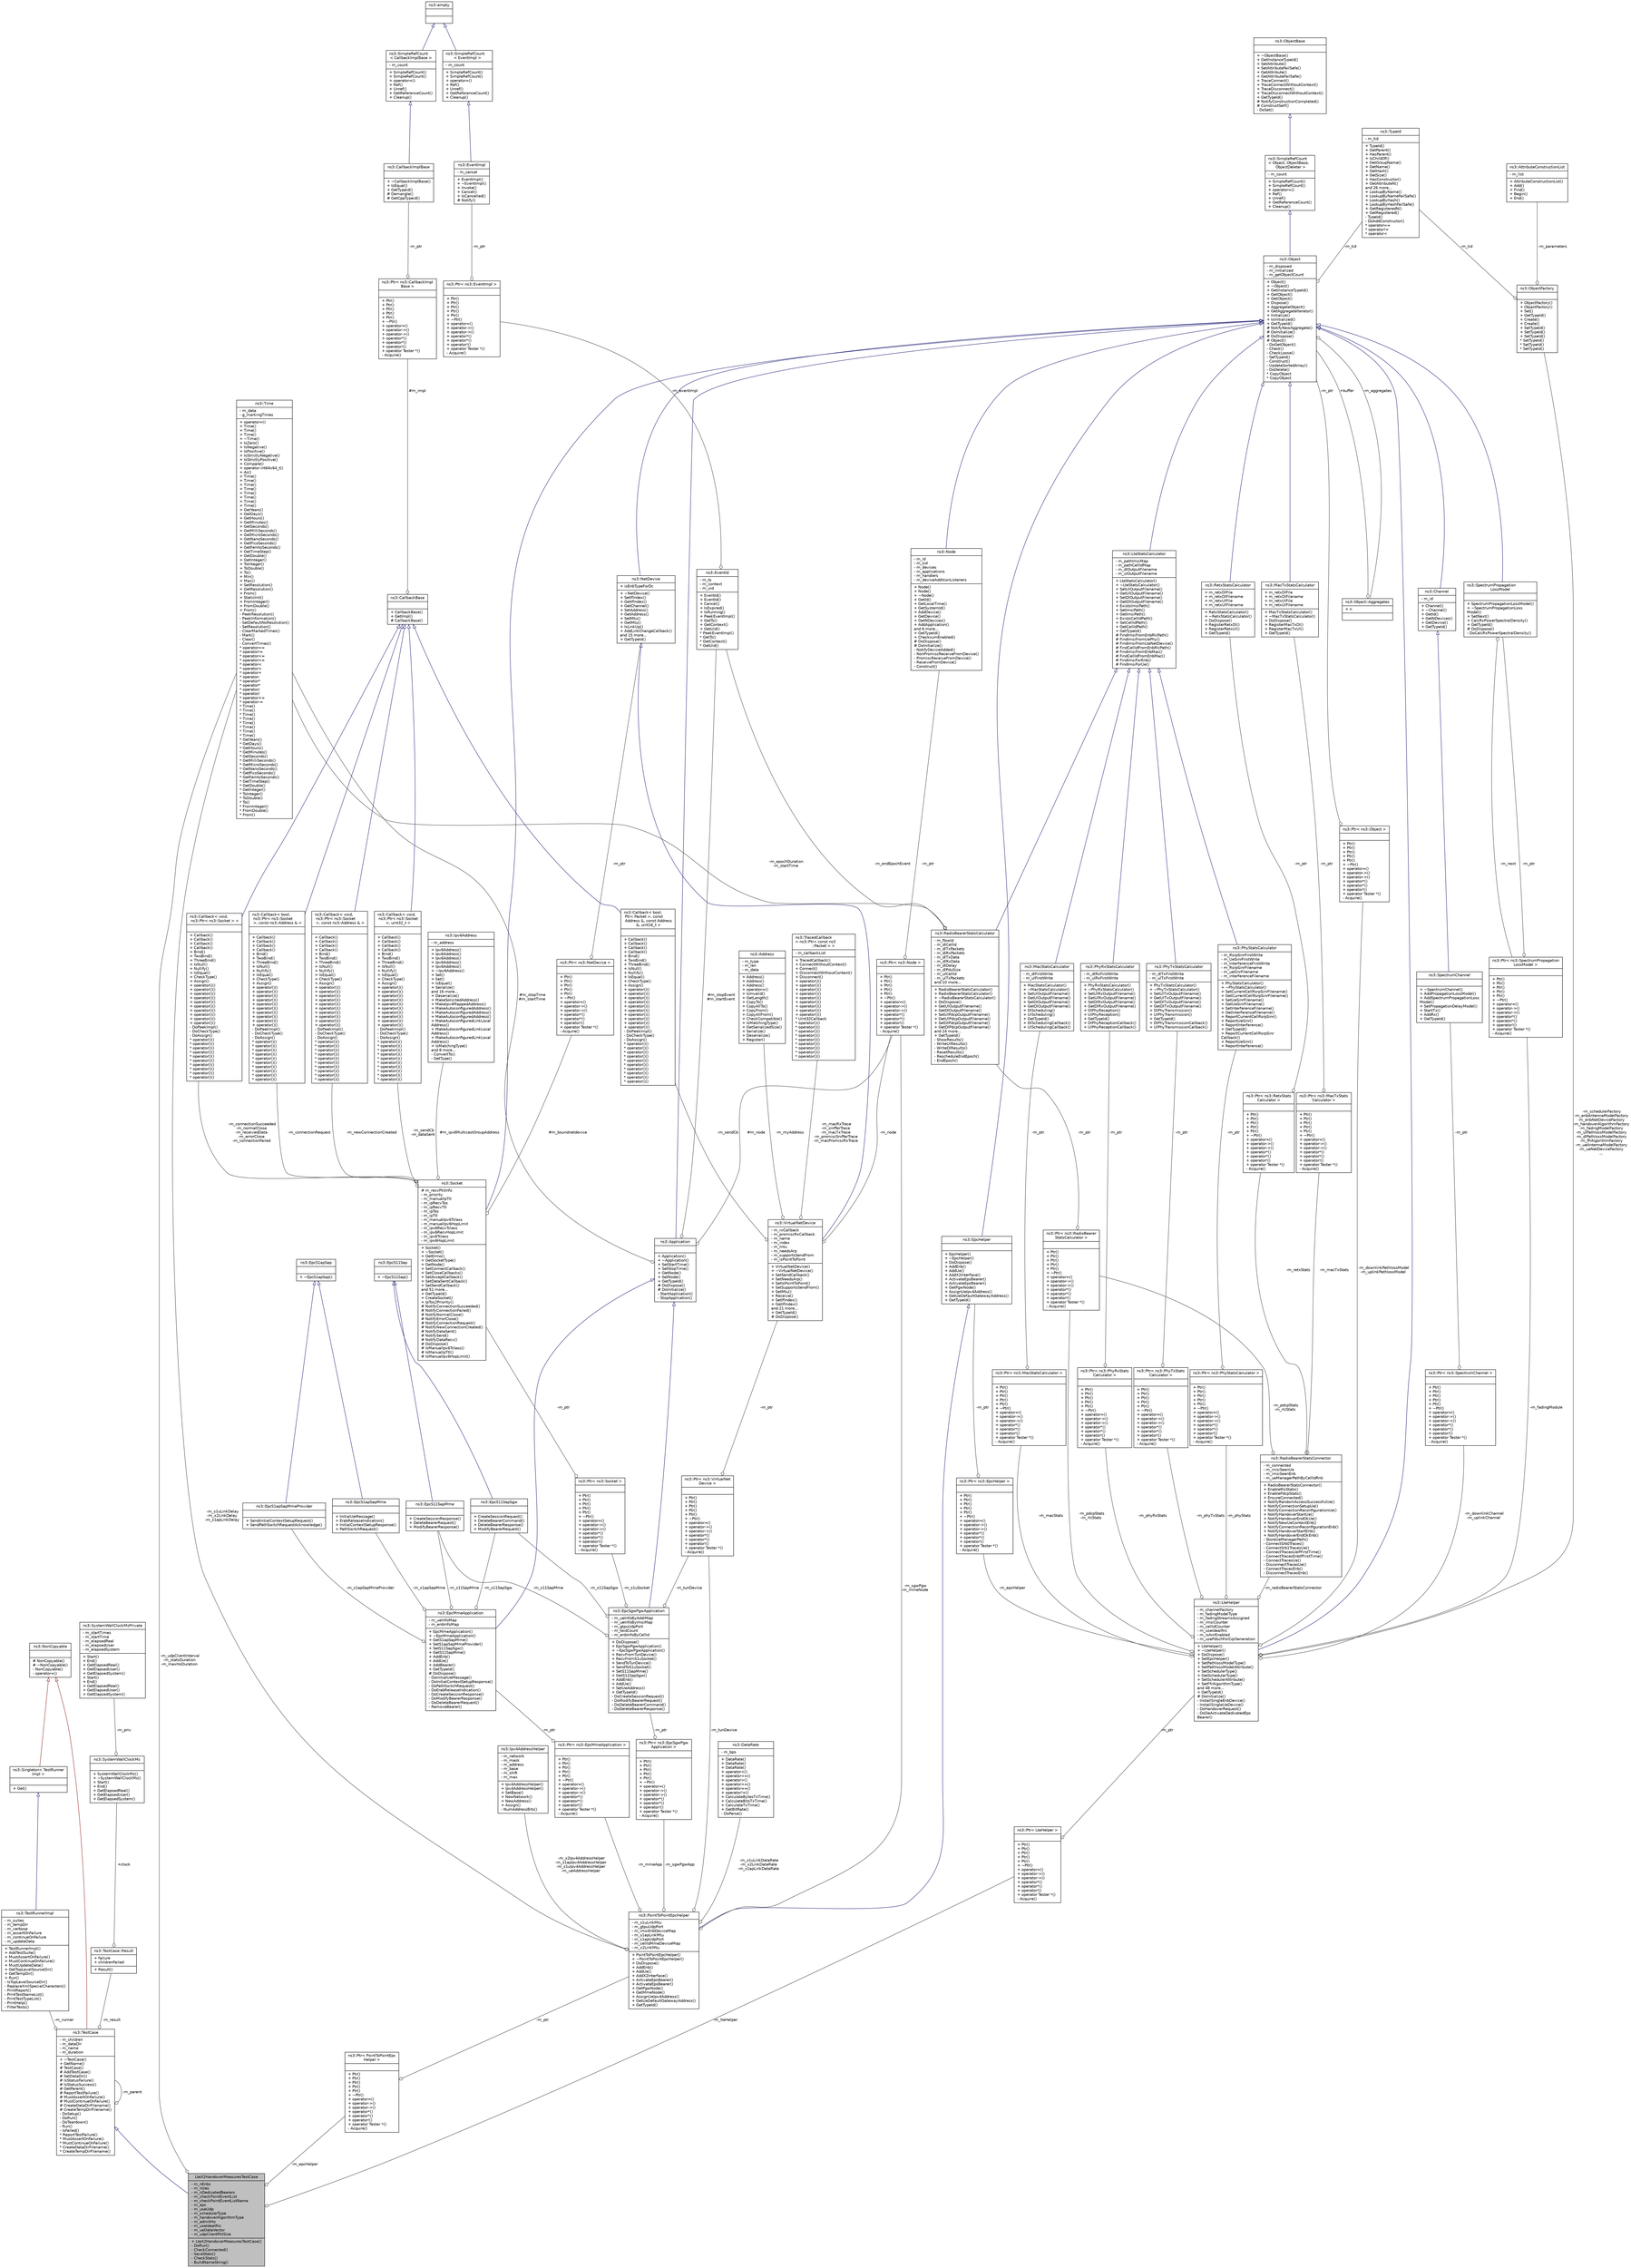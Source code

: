 digraph "LteX2HandoverMeasuresTestCase"
{
  edge [fontname="Helvetica",fontsize="10",labelfontname="Helvetica",labelfontsize="10"];
  node [fontname="Helvetica",fontsize="10",shape=record];
  Node1 [label="{LteX2HandoverMeasuresTestCase\n|- m_nEnbs\l- m_nUes\l- m_nDedicatedBearers\l- m_checkPointEventList\l- m_checkPointEventListName\l- m_epc\l- m_useUdp\l- m_schedulerType\l- m_handoverAlgorithmType\l- m_admitHo\l- m_useIdealRrc\l- m_ueDataVector\l- m_udpClientPktSize\l|+ LteX2HandoverMeasuresTestCase()\l- DoRun()\l- CheckConnected()\l- SaveStats()\l- CheckStats()\l- BuildNameString()\l}",height=0.2,width=0.4,color="black", fillcolor="grey75", style="filled", fontcolor="black"];
  Node2 -> Node1 [dir="back",color="midnightblue",fontsize="10",style="solid",arrowtail="onormal"];
  Node2 [label="{ns3::TestCase\n|- m_children\l- m_dataDir\l- m_name\l- m_duration\l|+ ~TestCase()\l+ GetName()\l# TestCase()\l# AddTestCase()\l# SetDataDir()\l# IsStatusFailure()\l# IsStatusSuccess()\l# GetParent()\l# ReportTestFailure()\l# MustAssertOnFailure()\l# MustContinueOnFailure()\l# CreateDataDirFilename()\l# CreateTempDirFilename()\l- DoSetup()\l- DoRun()\l- DoTeardown()\l- Run()\l- IsFailed()\l* ReportTestFailure()\l* MustAssertOnFailure()\l* MustContinueOnFailure()\l* CreateDataDirFilename()\l* CreateTempDirFilename()\l}",height=0.2,width=0.4,color="black", fillcolor="white", style="filled",URL="$dd/d88/classns3_1_1TestCase.html",tooltip="encapsulates test code "];
  Node3 -> Node2 [dir="back",color="firebrick4",fontsize="10",style="solid",arrowtail="onormal"];
  Node3 [label="{ns3::NonCopyable\n||# NonCopyable()\l# ~NonCopyable()\l- NonCopyable()\l- operator=()\l}",height=0.2,width=0.4,color="black", fillcolor="white", style="filled",URL="$da/dd1/classns3_1_1NonCopyable.html"];
  Node4 -> Node2 [color="grey25",fontsize="10",style="solid",label=" -m_runner" ,arrowhead="odiamond"];
  Node4 [label="{ns3::TestRunnerImpl\n|- m_suites\l- m_tempDir\l- m_verbose\l- m_assertOnFailure\l- m_continueOnFailure\l- m_updateData\l|+ TestRunnerImpl()\l+ AddTestSuite()\l+ MustAssertOnFailure()\l+ MustContinueOnFailure()\l+ MustUpdateData()\l+ GetTopLevelSourceDir()\l+ GetTempDir()\l+ Run()\l- IsTopLevelSourceDir()\l- ReplaceXmlSpecialCharacters()\l- PrintReport()\l- PrintTestNameList()\l- PrintTestTypeList()\l- PrintHelp()\l- FilterTests()\l}",height=0.2,width=0.4,color="black", fillcolor="white", style="filled",URL="$d7/d71/classns3_1_1TestRunnerImpl.html"];
  Node5 -> Node4 [dir="back",color="midnightblue",fontsize="10",style="solid",arrowtail="onormal"];
  Node5 [label="{ns3::Singleton\< TestRunner\lImpl \>\n||+ Get()\l}",height=0.2,width=0.4,color="black", fillcolor="white", style="filled",URL="$d8/d77/classns3_1_1Singleton.html"];
  Node3 -> Node5 [dir="back",color="firebrick4",fontsize="10",style="solid",arrowtail="onormal"];
  Node2 -> Node2 [color="grey25",fontsize="10",style="solid",label=" -m_parent" ,arrowhead="odiamond"];
  Node6 -> Node2 [color="grey25",fontsize="10",style="solid",label=" -m_result" ,arrowhead="odiamond"];
  Node6 [label="{ns3::TestCase::Result\n|+ failure\l+ childrenFailed\l|+ Result()\l}",height=0.2,width=0.4,color="black", fillcolor="white", style="filled",URL="$de/d25/structns3_1_1TestCase_1_1Result.html"];
  Node7 -> Node6 [color="grey25",fontsize="10",style="solid",label=" +clock" ,arrowhead="odiamond"];
  Node7 [label="{ns3::SystemWallClockMs\n||+ SystemWallClockMs()\l+ ~SystemWallClockMs()\l+ Start()\l+ End()\l+ GetElapsedReal()\l+ GetElapsedUser()\l+ GetElapsedSystem()\l}",height=0.2,width=0.4,color="black", fillcolor="white", style="filled",URL="$dc/dd4/classns3_1_1SystemWallClockMs.html",tooltip="Measure elapsed wall clock time in milliseconds. "];
  Node8 -> Node7 [color="grey25",fontsize="10",style="solid",label=" -m_priv" ,arrowhead="odiamond"];
  Node8 [label="{ns3::SystemWallClockMsPrivate\n|- m_startTimes\l- m_startTime\l- m_elapsedReal\l- m_elapsedUser\l- m_elapsedSystem\l|+ Start()\l+ End()\l+ GetElapsedReal()\l+ GetElapsedUser()\l+ GetElapsedSystem()\l+ Start()\l+ End()\l+ GetElapsedReal()\l+ GetElapsedUser()\l+ GetElapsedSystem()\l}",height=0.2,width=0.4,color="black", fillcolor="white", style="filled",URL="$db/da6/classns3_1_1SystemWallClockMsPrivate.html",tooltip="System-dependent implementation for SystemWallClockMs. "];
  Node9 -> Node1 [color="grey25",fontsize="10",style="solid",label=" -m_udpClientInterval\n-m_statsDuration\n-m_maxHoDuration" ,arrowhead="odiamond"];
  Node9 [label="{ns3::Time\n|- m_data\l- g_markingTimes\l|+ operator=()\l+ Time()\l+ Time()\l+ Time()\l+ ~Time()\l+ IsZero()\l+ IsNegative()\l+ IsPositive()\l+ IsStrictlyNegative()\l+ IsStrictlyPositive()\l+ Compare()\l+ operator int64x64_t()\l+ As()\l+ Time()\l+ Time()\l+ Time()\l+ Time()\l+ Time()\l+ Time()\l+ Time()\l+ Time()\l+ GetYears()\l+ GetDays()\l+ GetHours()\l+ GetMinutes()\l+ GetSeconds()\l+ GetMilliSeconds()\l+ GetMicroSeconds()\l+ GetNanoSeconds()\l+ GetPicoSeconds()\l+ GetFemtoSeconds()\l+ GetTimeStep()\l+ GetDouble()\l+ GetInteger()\l+ ToInteger()\l+ ToDouble()\l+ To()\l+ Min()\l+ Max()\l+ SetResolution()\l+ GetResolution()\l+ From()\l+ StaticInit()\l+ FromInteger()\l+ FromDouble()\l+ From()\l- PeekResolution()\l- PeekInformation()\l- SetDefaultNsResolution()\l- SetResolution()\l- ClearMarkedTimes()\l- Mark()\l- Clear()\l- ConvertTimes()\l* operator==\l* operator!=\l* operator\<=\l* operator\>=\l* operator\<\l* operator\>\l* operator+\l* operator-\l* operator*\l* operator*\l* operator/\l* operator/\l* operator+=\l* operator-=\l* Time()\l* Time()\l* Time()\l* Time()\l* Time()\l* Time()\l* Time()\l* Time()\l* GetYears()\l* GetDays()\l* GetHours()\l* GetMinutes()\l* GetSeconds()\l* GetMilliSeconds()\l* GetMicroSeconds()\l* GetNanoSeconds()\l* GetPicoSeconds()\l* GetFemtoSeconds()\l* GetTimeStep()\l* GetDouble()\l* GetInteger()\l* ToInteger()\l* ToDouble()\l* To()\l* FromInteger()\l* FromDouble()\l* From()\l}",height=0.2,width=0.4,color="black", fillcolor="white", style="filled",URL="$dc/d04/classns3_1_1Time.html",tooltip="Simulation virtual time values and global simulation resolution. "];
  Node10 -> Node1 [color="grey25",fontsize="10",style="solid",label=" -m_epcHelper" ,arrowhead="odiamond"];
  Node10 [label="{ns3::Ptr\< PointToPointEpc\lHelper \>\n||+ Ptr()\l+ Ptr()\l+ Ptr()\l+ Ptr()\l+ Ptr()\l+ ~Ptr()\l+ operator=()\l+ operator-\>()\l+ operator-\>()\l+ operator*()\l+ operator*()\l+ operator!()\l+ operator Tester *()\l- Acquire()\l}",height=0.2,width=0.4,color="black", fillcolor="white", style="filled",URL="$dc/d90/classns3_1_1Ptr.html"];
  Node11 -> Node10 [color="grey25",fontsize="10",style="solid",label=" -m_ptr" ,arrowhead="odiamond"];
  Node11 [label="{ns3::PointToPointEpcHelper\n|- m_s1uLinkMtu\l- m_gtpuUdpPort\l- m_imsiEnbDeviceMap\l- m_s1apLinkMtu\l- m_s1apUdpPort\l- m_cellIdMmeDeviceMap\l- m_x2LinkMtu\l|+ PointToPointEpcHelper()\l+ ~PointToPointEpcHelper()\l+ DoDispose()\l+ AddEnb()\l+ AddUe()\l+ AddX2Interface()\l+ ActivateEpsBearer()\l+ ActivateEpsBearer()\l+ GetPgwNode()\l+ GetMmeNode()\l+ AssignUeIpv4Address()\l+ GetUeDefaultGatewayAddress()\l+ GetTypeId()\l}",height=0.2,width=0.4,color="black", fillcolor="white", style="filled",URL="$de/d5b/classns3_1_1PointToPointEpcHelper.html",tooltip="Create an EPC network with PointToPoint links. "];
  Node12 -> Node11 [dir="back",color="midnightblue",fontsize="10",style="solid",arrowtail="onormal"];
  Node12 [label="{ns3::EpcHelper\n||+ EpcHelper()\l+ ~EpcHelper()\l+ DoDispose()\l+ AddEnb()\l+ AddUe()\l+ AddX2Interface()\l+ ActivateEpsBearer()\l+ ActivateEpsBearer()\l+ GetPgwNode()\l+ AssignUeIpv4Address()\l+ GetUeDefaultGatewayAddress()\l+ GetTypeId()\l}",height=0.2,width=0.4,color="black", fillcolor="white", style="filled",URL="$d3/d5b/classns3_1_1EpcHelper.html",tooltip="Base helper class to handle the creation of the EPC entities. "];
  Node13 -> Node12 [dir="back",color="midnightblue",fontsize="10",style="solid",arrowtail="onormal"];
  Node13 [label="{ns3::Object\n|- m_disposed\l- m_initialized\l- m_getObjectCount\l|+ Object()\l+ ~Object()\l+ GetInstanceTypeId()\l+ GetObject()\l+ GetObject()\l+ Dispose()\l+ AggregateObject()\l+ GetAggregateIterator()\l+ Initialize()\l+ IsInitialized()\l+ GetTypeId()\l# NotifyNewAggregate()\l# DoInitialize()\l# DoDispose()\l# Object()\l- DoGetObject()\l- Check()\l- CheckLoose()\l- SetTypeId()\l- Construct()\l- UpdateSortedArray()\l- DoDelete()\l* CopyObject\l* CopyObject\l}",height=0.2,width=0.4,color="black", fillcolor="white", style="filled",URL="$d9/d77/classns3_1_1Object.html",tooltip="A base class which provides memory management and object aggregation. "];
  Node14 -> Node13 [dir="back",color="midnightblue",fontsize="10",style="solid",arrowtail="onormal"];
  Node14 [label="{ns3::SimpleRefCount\l\< Object, ObjectBase,\l ObjectDeleter \>\n|- m_count\l|+ SimpleRefCount()\l+ SimpleRefCount()\l+ operator=()\l+ Ref()\l+ Unref()\l+ GetReferenceCount()\l+ Cleanup()\l}",height=0.2,width=0.4,color="black", fillcolor="white", style="filled",URL="$da/da1/classns3_1_1SimpleRefCount.html"];
  Node15 -> Node14 [dir="back",color="midnightblue",fontsize="10",style="solid",arrowtail="onormal"];
  Node15 [label="{ns3::ObjectBase\n||+ ~ObjectBase()\l+ GetInstanceTypeId()\l+ SetAttribute()\l+ SetAttributeFailSafe()\l+ GetAttribute()\l+ GetAttributeFailSafe()\l+ TraceConnect()\l+ TraceConnectWithoutContext()\l+ TraceDisconnect()\l+ TraceDisconnectWithoutContext()\l+ GetTypeId()\l# NotifyConstructionCompleted()\l# ConstructSelf()\l- DoSet()\l}",height=0.2,width=0.4,color="black", fillcolor="white", style="filled",URL="$d2/dac/classns3_1_1ObjectBase.html",tooltip="Anchor the ns-3 type and attribute system. "];
  Node16 -> Node13 [color="grey25",fontsize="10",style="solid",label=" -m_tid" ,arrowhead="odiamond"];
  Node16 [label="{ns3::TypeId\n|- m_tid\l|+ TypeId()\l+ GetParent()\l+ HasParent()\l+ IsChildOf()\l+ GetGroupName()\l+ GetName()\l+ GetHash()\l+ GetSize()\l+ HasConstructor()\l+ GetAttributeN()\land 26 more...\l+ LookupByName()\l+ LookupByNameFailSafe()\l+ LookupByHash()\l+ LookupByHashFailSafe()\l+ GetRegisteredN()\l+ GetRegistered()\l- TypeId()\l- DoAddConstructor()\l* operator==\l* operator!=\l* operator\<\l}",height=0.2,width=0.4,color="black", fillcolor="white", style="filled",URL="$d6/d11/classns3_1_1TypeId.html",tooltip="a unique identifier for an interface. "];
  Node17 -> Node13 [color="grey25",fontsize="10",style="solid",label=" -m_aggregates" ,arrowhead="odiamond"];
  Node17 [label="{ns3::Object::Aggregates\n|+ n\l|}",height=0.2,width=0.4,color="black", fillcolor="white", style="filled",URL="$d5/de9/structns3_1_1Object_1_1Aggregates.html"];
  Node13 -> Node17 [color="grey25",fontsize="10",style="solid",label=" +buffer" ,arrowhead="odiamond"];
  Node18 -> Node11 [color="grey25",fontsize="10",style="solid",label=" -m_s1uLinkDataRate\n-m_x2LinkDataRate\n-m_s1apLinkDataRate" ,arrowhead="odiamond"];
  Node18 [label="{ns3::DataRate\n|- m_bps\l|+ DataRate()\l+ DataRate()\l+ DataRate()\l+ operator\<()\l+ operator\<=()\l+ operator\>()\l+ operator\>=()\l+ operator==()\l+ operator!=()\l+ CalculateBytesTxTime()\l+ CalculateBitsTxTime()\l+ CalculateTxTime()\l+ GetBitRate()\l- DoParse()\l}",height=0.2,width=0.4,color="black", fillcolor="white", style="filled",URL="$db/d01/classns3_1_1DataRate.html",tooltip="Class for representing data rates. "];
  Node19 -> Node11 [color="grey25",fontsize="10",style="solid",label=" -m_sgwPgwApp" ,arrowhead="odiamond"];
  Node19 [label="{ns3::Ptr\< ns3::EpcSgwPgw\lApplication \>\n||+ Ptr()\l+ Ptr()\l+ Ptr()\l+ Ptr()\l+ Ptr()\l+ ~Ptr()\l+ operator=()\l+ operator-\>()\l+ operator-\>()\l+ operator*()\l+ operator*()\l+ operator!()\l+ operator Tester *()\l- Acquire()\l}",height=0.2,width=0.4,color="black", fillcolor="white", style="filled",URL="$dc/d90/classns3_1_1Ptr.html"];
  Node20 -> Node19 [color="grey25",fontsize="10",style="solid",label=" -m_ptr" ,arrowhead="odiamond"];
  Node20 [label="{ns3::EpcSgwPgwApplication\n|- m_ueInfoByAddrMap\l- m_ueInfoByImsiMap\l- m_gtpuUdpPort\l- m_teidCount\l- m_enbInfoByCellId\l|+ DoDispose()\l+ EpcSgwPgwApplication()\l+ ~EpcSgwPgwApplication()\l+ RecvFromTunDevice()\l+ RecvFromS1uSocket()\l+ SendToTunDevice()\l+ SendToS1uSocket()\l+ SetS11SapMme()\l+ GetS11SapSgw()\l+ AddEnb()\l+ AddUe()\l+ SetUeAddress()\l+ GetTypeId()\l- DoCreateSessionRequest()\l- DoModifyBearerRequest()\l- DoDeleteBearerCommand()\l- DoDeleteBearerResponse()\l}",height=0.2,width=0.4,color="black", fillcolor="white", style="filled",URL="$df/d25/classns3_1_1EpcSgwPgwApplication.html"];
  Node21 -> Node20 [dir="back",color="midnightblue",fontsize="10",style="solid",arrowtail="onormal"];
  Node21 [label="{ns3::Application\n||+ Application()\l+ ~Application()\l+ SetStartTime()\l+ SetStopTime()\l+ GetNode()\l+ SetNode()\l+ GetTypeId()\l# DoDispose()\l# DoInitialize()\l- StartApplication()\l- StopApplication()\l}",height=0.2,width=0.4,color="black", fillcolor="white", style="filled",URL="$d0/d46/classns3_1_1Application.html",tooltip="The base class for all ns3 applications. "];
  Node13 -> Node21 [dir="back",color="midnightblue",fontsize="10",style="solid",arrowtail="onormal"];
  Node22 -> Node21 [color="grey25",fontsize="10",style="solid",label=" #m_stopEvent\n#m_startEvent" ,arrowhead="odiamond"];
  Node22 [label="{ns3::EventId\n|- m_ts\l- m_context\l- m_uid\l|+ EventId()\l+ EventId()\l+ Cancel()\l+ IsExpired()\l+ IsRunning()\l+ PeekEventImpl()\l+ GetTs()\l+ GetContext()\l+ GetUid()\l* PeekEventImpl()\l* GetTs()\l* GetContext()\l* GetUid()\l}",height=0.2,width=0.4,color="black", fillcolor="white", style="filled",URL="$d1/df8/classns3_1_1EventId.html",tooltip="An identifier for simulation events. "];
  Node23 -> Node22 [color="grey25",fontsize="10",style="solid",label=" -m_eventImpl" ,arrowhead="odiamond"];
  Node23 [label="{ns3::Ptr\< ns3::EventImpl \>\n||+ Ptr()\l+ Ptr()\l+ Ptr()\l+ Ptr()\l+ Ptr()\l+ ~Ptr()\l+ operator=()\l+ operator-\>()\l+ operator-\>()\l+ operator*()\l+ operator*()\l+ operator!()\l+ operator Tester *()\l- Acquire()\l}",height=0.2,width=0.4,color="black", fillcolor="white", style="filled",URL="$dc/d90/classns3_1_1Ptr.html"];
  Node24 -> Node23 [color="grey25",fontsize="10",style="solid",label=" -m_ptr" ,arrowhead="odiamond"];
  Node24 [label="{ns3::EventImpl\n|- m_cancel\l|+ EventImpl()\l+ ~EventImpl()\l+ Invoke()\l+ Cancel()\l+ IsCancelled()\l# Notify()\l}",height=0.2,width=0.4,color="black", fillcolor="white", style="filled",URL="$da/def/classns3_1_1EventImpl.html",tooltip="A simulation event. "];
  Node25 -> Node24 [dir="back",color="midnightblue",fontsize="10",style="solid",arrowtail="onormal"];
  Node25 [label="{ns3::SimpleRefCount\l\< EventImpl \>\n|- m_count\l|+ SimpleRefCount()\l+ SimpleRefCount()\l+ operator=()\l+ Ref()\l+ Unref()\l+ GetReferenceCount()\l+ Cleanup()\l}",height=0.2,width=0.4,color="black", fillcolor="white", style="filled",URL="$da/da1/classns3_1_1SimpleRefCount.html"];
  Node26 -> Node25 [dir="back",color="midnightblue",fontsize="10",style="solid",arrowtail="onormal"];
  Node26 [label="{ns3::empty\n||}",height=0.2,width=0.4,color="black", fillcolor="white", style="filled",URL="$d9/d6a/classns3_1_1empty.html",tooltip="make Callback use a separate empty type "];
  Node27 -> Node21 [color="grey25",fontsize="10",style="solid",label=" #m_node" ,arrowhead="odiamond"];
  Node27 [label="{ns3::Ptr\< ns3::Node \>\n||+ Ptr()\l+ Ptr()\l+ Ptr()\l+ Ptr()\l+ Ptr()\l+ ~Ptr()\l+ operator=()\l+ operator-\>()\l+ operator-\>()\l+ operator*()\l+ operator*()\l+ operator!()\l+ operator Tester *()\l- Acquire()\l}",height=0.2,width=0.4,color="black", fillcolor="white", style="filled",URL="$dc/d90/classns3_1_1Ptr.html"];
  Node28 -> Node27 [color="grey25",fontsize="10",style="solid",label=" -m_ptr" ,arrowhead="odiamond"];
  Node28 [label="{ns3::Node\n|- m_id\l- m_sid\l- m_devices\l- m_applications\l- m_handlers\l- m_deviceAdditionListeners\l|+ Node()\l+ Node()\l+ ~Node()\l+ GetId()\l+ GetLocalTime()\l+ GetSystemId()\l+ AddDevice()\l+ GetDevice()\l+ GetNDevices()\l+ AddApplication()\land 6 more...\l+ GetTypeId()\l+ ChecksumEnabled()\l# DoDispose()\l# DoInitialize()\l- NotifyDeviceAdded()\l- NonPromiscReceiveFromDevice()\l- PromiscReceiveFromDevice()\l- ReceiveFromDevice()\l- Construct()\l}",height=0.2,width=0.4,color="black", fillcolor="white", style="filled",URL="$dd/ded/classns3_1_1Node.html",tooltip="A network Node. "];
  Node13 -> Node28 [dir="back",color="midnightblue",fontsize="10",style="solid",arrowtail="onormal"];
  Node9 -> Node21 [color="grey25",fontsize="10",style="solid",label=" #m_stopTime\n#m_startTime" ,arrowhead="odiamond"];
  Node29 -> Node20 [color="grey25",fontsize="10",style="solid",label=" -m_tunDevice" ,arrowhead="odiamond"];
  Node29 [label="{ns3::Ptr\< ns3::VirtualNet\lDevice \>\n||+ Ptr()\l+ Ptr()\l+ Ptr()\l+ Ptr()\l+ Ptr()\l+ ~Ptr()\l+ operator=()\l+ operator-\>()\l+ operator-\>()\l+ operator*()\l+ operator*()\l+ operator!()\l+ operator Tester *()\l- Acquire()\l}",height=0.2,width=0.4,color="black", fillcolor="white", style="filled",URL="$dc/d90/classns3_1_1Ptr.html"];
  Node30 -> Node29 [color="grey25",fontsize="10",style="solid",label=" -m_ptr" ,arrowhead="odiamond"];
  Node30 [label="{ns3::VirtualNetDevice\n|- m_rxCallback\l- m_promiscRxCallback\l- m_name\l- m_index\l- m_mtu\l- m_needsArp\l- m_supportsSendFrom\l- m_isPointToPoint\l|+ VirtualNetDevice()\l+ ~VirtualNetDevice()\l+ SetSendCallback()\l+ SetNeedsArp()\l+ SetIsPointToPoint()\l+ SetSupportsSendFrom()\l+ SetMtu()\l+ Receive()\l+ SetIfIndex()\l+ GetIfIndex()\land 21 more...\l+ GetTypeId()\l# DoDispose()\l}",height=0.2,width=0.4,color="black", fillcolor="white", style="filled",URL="$da/d03/classns3_1_1VirtualNetDevice.html",tooltip="A virtual device, similar to Linux TUN/TAP interfaces. "];
  Node31 -> Node30 [dir="back",color="midnightblue",fontsize="10",style="solid",arrowtail="onormal"];
  Node31 [label="{ns3::NetDevice\n|+ isEnbTypeForDc\l|+ ~NetDevice()\l+ SetIfIndex()\l+ GetIfIndex()\l+ GetChannel()\l+ SetAddress()\l+ GetAddress()\l+ SetMtu()\l+ GetMtu()\l+ IsLinkUp()\l+ AddLinkChangeCallback()\land 15 more...\l+ GetTypeId()\l}",height=0.2,width=0.4,color="black", fillcolor="white", style="filled",URL="$d9/dac/classns3_1_1NetDevice.html",tooltip="Network layer to device interface. "];
  Node13 -> Node31 [dir="back",color="midnightblue",fontsize="10",style="solid",arrowtail="onormal"];
  Node32 -> Node30 [color="grey25",fontsize="10",style="solid",label=" -m_macRxTrace\n-m_snifferTrace\n-m_macTxTrace\n-m_promiscSnifferTrace\n-m_macPromiscRxTrace" ,arrowhead="odiamond"];
  Node32 [label="{ns3::TracedCallback\l\< ns3::Ptr\< const ns3\l::Packet \> \>\n|- m_callbackList\l|+ TracedCallback()\l+ ConnectWithoutContext()\l+ Connect()\l+ DisconnectWithoutContext()\l+ Disconnect()\l+ operator()()\l+ operator()()\l+ operator()()\l+ operator()()\l+ operator()()\l+ operator()()\l+ operator()()\l+ operator()()\l+ operator()()\l* Uint32Callback\l* operator()()\l* operator()()\l* operator()()\l* operator()()\l* operator()()\l* operator()()\l* operator()()\l* operator()()\l* operator()()\l}",height=0.2,width=0.4,color="black", fillcolor="white", style="filled",URL="$df/dec/classns3_1_1TracedCallback.html"];
  Node33 -> Node30 [color="grey25",fontsize="10",style="solid",label=" -m_myAddress" ,arrowhead="odiamond"];
  Node33 [label="{ns3::Address\n|- m_type\l- m_len\l- m_data\l|+ Address()\l+ Address()\l+ Address()\l+ operator=()\l+ IsInvalid()\l+ GetLength()\l+ CopyTo()\l+ CopyAllTo()\l+ CopyFrom()\l+ CopyAllFrom()\l+ CheckCompatible()\l+ IsMatchingType()\l+ GetSerializedSize()\l+ Serialize()\l+ Deserialize()\l+ Register()\l}",height=0.2,width=0.4,color="black", fillcolor="white", style="filled",URL="$d2/d5f/classns3_1_1Address.html",tooltip="a polymophic address class "];
  Node27 -> Node30 [color="grey25",fontsize="10",style="solid",label=" -m_node" ,arrowhead="odiamond"];
  Node34 -> Node30 [color="grey25",fontsize="10",style="solid",label=" -m_sendCb" ,arrowhead="odiamond"];
  Node34 [label="{ns3::Callback\< bool,\l Ptr\< Packet \>, const\l Address &, const Address\l &, uint16_t \>\n||+ Callback()\l+ Callback()\l+ Callback()\l+ Callback()\l+ Bind()\l+ TwoBind()\l+ ThreeBind()\l+ IsNull()\l+ Nullify()\l+ IsEqual()\l+ CheckType()\l+ Assign()\l+ operator()()\l+ operator()()\l+ operator()()\l+ operator()()\l+ operator()()\l+ operator()()\l+ operator()()\l+ operator()()\l+ operator()()\l+ operator()()\l- DoPeekImpl()\l- DoCheckType()\l- DoAssign()\l* operator()()\l* operator()()\l* operator()()\l* operator()()\l* operator()()\l* operator()()\l* operator()()\l* operator()()\l* operator()()\l* operator()()\l}",height=0.2,width=0.4,color="black", fillcolor="white", style="filled",URL="$d1/d48/classns3_1_1Callback.html"];
  Node35 -> Node34 [dir="back",color="midnightblue",fontsize="10",style="solid",arrowtail="onormal"];
  Node35 [label="{ns3::CallbackBase\n||+ CallbackBase()\l+ GetImpl()\l# CallbackBase()\l}",height=0.2,width=0.4,color="black", fillcolor="white", style="filled",URL="$d7/db5/classns3_1_1CallbackBase.html"];
  Node36 -> Node35 [color="grey25",fontsize="10",style="solid",label=" #m_impl" ,arrowhead="odiamond"];
  Node36 [label="{ns3::Ptr\< ns3::CallbackImpl\lBase \>\n||+ Ptr()\l+ Ptr()\l+ Ptr()\l+ Ptr()\l+ Ptr()\l+ ~Ptr()\l+ operator=()\l+ operator-\>()\l+ operator-\>()\l+ operator*()\l+ operator*()\l+ operator!()\l+ operator Tester *()\l- Acquire()\l}",height=0.2,width=0.4,color="black", fillcolor="white", style="filled",URL="$dc/d90/classns3_1_1Ptr.html"];
  Node37 -> Node36 [color="grey25",fontsize="10",style="solid",label=" -m_ptr" ,arrowhead="odiamond"];
  Node37 [label="{ns3::CallbackImplBase\n||+ ~CallbackImplBase()\l+ IsEqual()\l+ GetTypeid()\l# Demangle()\l# GetCppTypeid()\l}",height=0.2,width=0.4,color="black", fillcolor="white", style="filled",URL="$d3/dfa/classns3_1_1CallbackImplBase.html"];
  Node38 -> Node37 [dir="back",color="midnightblue",fontsize="10",style="solid",arrowtail="onormal"];
  Node38 [label="{ns3::SimpleRefCount\l\< CallbackImplBase \>\n|- m_count\l|+ SimpleRefCount()\l+ SimpleRefCount()\l+ operator=()\l+ Ref()\l+ Unref()\l+ GetReferenceCount()\l+ Cleanup()\l}",height=0.2,width=0.4,color="black", fillcolor="white", style="filled",URL="$da/da1/classns3_1_1SimpleRefCount.html"];
  Node26 -> Node38 [dir="back",color="midnightblue",fontsize="10",style="solid",arrowtail="onormal"];
  Node39 -> Node20 [color="grey25",fontsize="10",style="solid",label=" -m_s11SapMme" ,arrowhead="odiamond"];
  Node39 [label="{ns3::EpcS11SapMme\n||+ CreateSessionResponse()\l+ DeleteBearerRequest()\l+ ModifyBearerResponse()\l}",height=0.2,width=0.4,color="black", fillcolor="white", style="filled",URL="$d9/d61/classns3_1_1EpcS11SapMme.html"];
  Node40 -> Node39 [dir="back",color="midnightblue",fontsize="10",style="solid",arrowtail="onormal"];
  Node40 [label="{ns3::EpcS11Sap\n||+ ~EpcS11Sap()\l}",height=0.2,width=0.4,color="black", fillcolor="white", style="filled",URL="$db/df3/classns3_1_1EpcS11Sap.html"];
  Node41 -> Node20 [color="grey25",fontsize="10",style="solid",label=" -m_s1uSocket" ,arrowhead="odiamond"];
  Node41 [label="{ns3::Ptr\< ns3::Socket \>\n||+ Ptr()\l+ Ptr()\l+ Ptr()\l+ Ptr()\l+ Ptr()\l+ ~Ptr()\l+ operator=()\l+ operator-\>()\l+ operator-\>()\l+ operator*()\l+ operator*()\l+ operator!()\l+ operator Tester *()\l- Acquire()\l}",height=0.2,width=0.4,color="black", fillcolor="white", style="filled",URL="$dc/d90/classns3_1_1Ptr.html"];
  Node42 -> Node41 [color="grey25",fontsize="10",style="solid",label=" -m_ptr" ,arrowhead="odiamond"];
  Node42 [label="{ns3::Socket\n|# m_recvPktInfo\l- m_priority\l- m_manualIpTtl\l- m_ipRecvTos\l- m_ipRecvTtl\l- m_ipTos\l- m_ipTtl\l- m_manualIpv6Tclass\l- m_manualIpv6HopLimit\l- m_ipv6RecvTclass\l- m_ipv6RecvHopLimit\l- m_ipv6Tclass\l- m_ipv6HopLimit\l|+ Socket()\l+ ~Socket()\l+ GetErrno()\l+ GetSocketType()\l+ GetNode()\l+ SetConnectCallback()\l+ SetCloseCallbacks()\l+ SetAcceptCallback()\l+ SetDataSentCallback()\l+ SetSendCallback()\land 51 more...\l+ GetTypeId()\l+ CreateSocket()\l+ IpTos2Priority()\l# NotifyConnectionSucceeded()\l# NotifyConnectionFailed()\l# NotifyNormalClose()\l# NotifyErrorClose()\l# NotifyConnectionRequest()\l# NotifyNewConnectionCreated()\l# NotifyDataSent()\l# NotifySend()\l# NotifyDataRecv()\l# DoDispose()\l# IsManualIpv6Tclass()\l# IsManualIpTtl()\l# IsManualIpv6HopLimit()\l}",height=0.2,width=0.4,color="black", fillcolor="white", style="filled",URL="$d9/df2/classns3_1_1Socket.html",tooltip="A low-level Socket API based loosely on the BSD Socket API.A few things to keep in mind about this ty..."];
  Node13 -> Node42 [dir="back",color="midnightblue",fontsize="10",style="solid",arrowtail="onormal"];
  Node43 -> Node42 [color="grey25",fontsize="10",style="solid",label=" #m_boundnetdevice" ,arrowhead="odiamond"];
  Node43 [label="{ns3::Ptr\< ns3::NetDevice \>\n||+ Ptr()\l+ Ptr()\l+ Ptr()\l+ Ptr()\l+ Ptr()\l+ ~Ptr()\l+ operator=()\l+ operator-\>()\l+ operator-\>()\l+ operator*()\l+ operator*()\l+ operator!()\l+ operator Tester *()\l- Acquire()\l}",height=0.2,width=0.4,color="black", fillcolor="white", style="filled",URL="$dc/d90/classns3_1_1Ptr.html"];
  Node31 -> Node43 [color="grey25",fontsize="10",style="solid",label=" -m_ptr" ,arrowhead="odiamond"];
  Node44 -> Node42 [color="grey25",fontsize="10",style="solid",label=" #m_ipv6MulticastGroupAddress" ,arrowhead="odiamond"];
  Node44 [label="{ns3::Ipv6Address\n|- m_address\l|+ Ipv6Address()\l+ Ipv6Address()\l+ Ipv6Address()\l+ Ipv6Address()\l+ Ipv6Address()\l+ ~Ipv6Address()\l+ Set()\l+ Set()\l+ IsEqual()\l+ Serialize()\land 16 more...\l+ Deserialize()\l+ MakeSolicitedAddress()\l+ MakeIpv4MappedAddress()\l+ MakeAutoconfiguredAddress()\l+ MakeAutoconfiguredAddress()\l+ MakeAutoconfiguredAddress()\l+ MakeAutoconfiguredLinkLocal\lAddress()\l+ MakeAutoconfiguredLinkLocal\lAddress()\l+ MakeAutoconfiguredLinkLocal\lAddress()\l+ IsMatchingType()\land 8 more...\l- ConvertTo()\l- GetType()\l}",height=0.2,width=0.4,color="black", fillcolor="white", style="filled",URL="$d5/de6/classns3_1_1Ipv6Address.html",tooltip="Describes an IPv6 address. "];
  Node45 -> Node42 [color="grey25",fontsize="10",style="solid",label=" -m_newConnectionCreated" ,arrowhead="odiamond"];
  Node45 [label="{ns3::Callback\< void,\l ns3::Ptr\< ns3::Socket\l \>, const ns3::Address & \>\n||+ Callback()\l+ Callback()\l+ Callback()\l+ Callback()\l+ Bind()\l+ TwoBind()\l+ ThreeBind()\l+ IsNull()\l+ Nullify()\l+ IsEqual()\l+ CheckType()\l+ Assign()\l+ operator()()\l+ operator()()\l+ operator()()\l+ operator()()\l+ operator()()\l+ operator()()\l+ operator()()\l+ operator()()\l+ operator()()\l+ operator()()\l- DoPeekImpl()\l- DoCheckType()\l- DoAssign()\l* operator()()\l* operator()()\l* operator()()\l* operator()()\l* operator()()\l* operator()()\l* operator()()\l* operator()()\l* operator()()\l* operator()()\l}",height=0.2,width=0.4,color="black", fillcolor="white", style="filled",URL="$d1/d48/classns3_1_1Callback.html"];
  Node35 -> Node45 [dir="back",color="midnightblue",fontsize="10",style="solid",arrowtail="onormal"];
  Node46 -> Node42 [color="grey25",fontsize="10",style="solid",label=" -m_sendCb\n-m_dataSent" ,arrowhead="odiamond"];
  Node46 [label="{ns3::Callback\< void,\l ns3::Ptr\< ns3::Socket\l \>, uint32_t \>\n||+ Callback()\l+ Callback()\l+ Callback()\l+ Callback()\l+ Bind()\l+ TwoBind()\l+ ThreeBind()\l+ IsNull()\l+ Nullify()\l+ IsEqual()\l+ CheckType()\l+ Assign()\l+ operator()()\l+ operator()()\l+ operator()()\l+ operator()()\l+ operator()()\l+ operator()()\l+ operator()()\l+ operator()()\l+ operator()()\l+ operator()()\l- DoPeekImpl()\l- DoCheckType()\l- DoAssign()\l* operator()()\l* operator()()\l* operator()()\l* operator()()\l* operator()()\l* operator()()\l* operator()()\l* operator()()\l* operator()()\l* operator()()\l}",height=0.2,width=0.4,color="black", fillcolor="white", style="filled",URL="$d1/d48/classns3_1_1Callback.html"];
  Node35 -> Node46 [dir="back",color="midnightblue",fontsize="10",style="solid",arrowtail="onormal"];
  Node47 -> Node42 [color="grey25",fontsize="10",style="solid",label=" -m_connectionSucceeded\n-m_normalClose\n-m_receivedData\n-m_errorClose\n-m_connectionFailed" ,arrowhead="odiamond"];
  Node47 [label="{ns3::Callback\< void,\l ns3::Ptr\< ns3::Socket \> \>\n||+ Callback()\l+ Callback()\l+ Callback()\l+ Callback()\l+ Bind()\l+ TwoBind()\l+ ThreeBind()\l+ IsNull()\l+ Nullify()\l+ IsEqual()\l+ CheckType()\l+ Assign()\l+ operator()()\l+ operator()()\l+ operator()()\l+ operator()()\l+ operator()()\l+ operator()()\l+ operator()()\l+ operator()()\l+ operator()()\l+ operator()()\l- DoPeekImpl()\l- DoCheckType()\l- DoAssign()\l* operator()()\l* operator()()\l* operator()()\l* operator()()\l* operator()()\l* operator()()\l* operator()()\l* operator()()\l* operator()()\l* operator()()\l}",height=0.2,width=0.4,color="black", fillcolor="white", style="filled",URL="$d1/d48/classns3_1_1Callback.html"];
  Node35 -> Node47 [dir="back",color="midnightblue",fontsize="10",style="solid",arrowtail="onormal"];
  Node48 -> Node42 [color="grey25",fontsize="10",style="solid",label=" -m_connectionRequest" ,arrowhead="odiamond"];
  Node48 [label="{ns3::Callback\< bool,\l ns3::Ptr\< ns3::Socket\l \>, const ns3::Address & \>\n||+ Callback()\l+ Callback()\l+ Callback()\l+ Callback()\l+ Bind()\l+ TwoBind()\l+ ThreeBind()\l+ IsNull()\l+ Nullify()\l+ IsEqual()\l+ CheckType()\l+ Assign()\l+ operator()()\l+ operator()()\l+ operator()()\l+ operator()()\l+ operator()()\l+ operator()()\l+ operator()()\l+ operator()()\l+ operator()()\l+ operator()()\l- DoPeekImpl()\l- DoCheckType()\l- DoAssign()\l* operator()()\l* operator()()\l* operator()()\l* operator()()\l* operator()()\l* operator()()\l* operator()()\l* operator()()\l* operator()()\l* operator()()\l}",height=0.2,width=0.4,color="black", fillcolor="white", style="filled",URL="$d1/d48/classns3_1_1Callback.html"];
  Node35 -> Node48 [dir="back",color="midnightblue",fontsize="10",style="solid",arrowtail="onormal"];
  Node49 -> Node20 [color="grey25",fontsize="10",style="solid",label=" -m_s11SapSgw" ,arrowhead="odiamond"];
  Node49 [label="{ns3::EpcS11SapSgw\n||+ CreateSessionRequest()\l+ DeleteBearerCommand()\l+ DeleteBearerResponse()\l+ ModifyBearerRequest()\l}",height=0.2,width=0.4,color="black", fillcolor="white", style="filled",URL="$d9/d42/classns3_1_1EpcS11SapSgw.html"];
  Node40 -> Node49 [dir="back",color="midnightblue",fontsize="10",style="solid",arrowtail="onormal"];
  Node50 -> Node11 [color="grey25",fontsize="10",style="solid",label=" -m_x2Ipv4AddressHelper\n-m_s1apIpv4AddressHelper\n-m_s1uIpv4AddressHelper\n-m_ueAddressHelper" ,arrowhead="odiamond"];
  Node50 [label="{ns3::Ipv4AddressHelper\n|- m_network\l- m_mask\l- m_address\l- m_base\l- m_shift\l- m_max\l|+ Ipv4AddressHelper()\l+ Ipv4AddressHelper()\l+ SetBase()\l+ NewNetwork()\l+ NewAddress()\l+ Assign()\l- NumAddressBits()\l}",height=0.2,width=0.4,color="black", fillcolor="white", style="filled",URL="$d2/dae/classns3_1_1Ipv4AddressHelper.html",tooltip="A helper class to make life easier while doing simple IPv4 address assignment in scripts. "];
  Node51 -> Node11 [color="grey25",fontsize="10",style="solid",label=" -m_mmeApp" ,arrowhead="odiamond"];
  Node51 [label="{ns3::Ptr\< ns3::EpcMmeApplication \>\n||+ Ptr()\l+ Ptr()\l+ Ptr()\l+ Ptr()\l+ Ptr()\l+ ~Ptr()\l+ operator=()\l+ operator-\>()\l+ operator-\>()\l+ operator*()\l+ operator*()\l+ operator!()\l+ operator Tester *()\l- Acquire()\l}",height=0.2,width=0.4,color="black", fillcolor="white", style="filled",URL="$dc/d90/classns3_1_1Ptr.html"];
  Node52 -> Node51 [color="grey25",fontsize="10",style="solid",label=" -m_ptr" ,arrowhead="odiamond"];
  Node52 [label="{ns3::EpcMmeApplication\n|- m_ueInfoMap\l- m_enbInfoMap\l|+ EpcMmeApplication()\l+ ~EpcMmeApplication()\l+ GetS1apSapMme()\l+ SetS1apSapMmeProvider()\l+ SetS11SapSgw()\l+ GetS11SapMme()\l+ AddEnb()\l+ AddUe()\l+ AddBearer()\l+ GetTypeId()\l# DoDispose()\l- DoInitialUeMessage()\l- DoInitialContextSetupResponse()\l- DoPathSwitchRequest()\l- DoErabReleaseIndication()\l- DoCreateSessionResponse()\l- DoModifyBearerResponse()\l- DoDeleteBearerRequest()\l- RemoveBearer()\l}",height=0.2,width=0.4,color="black", fillcolor="white", style="filled",URL="$d3/dac/classns3_1_1EpcMmeApplication.html",tooltip="This object implements as an application the MME functionality. "];
  Node21 -> Node52 [dir="back",color="midnightblue",fontsize="10",style="solid",arrowtail="onormal"];
  Node39 -> Node52 [color="grey25",fontsize="10",style="solid",label=" -m_s11SapMme" ,arrowhead="odiamond"];
  Node53 -> Node52 [color="grey25",fontsize="10",style="solid",label=" -m_s1apSapMmeProvider" ,arrowhead="odiamond"];
  Node53 [label="{ns3::EpcS1apSapMmeProvider\n||+ SendInitialContextSetupRequest()\l+ SendPathSwitchRequestAcknowledge()\l}",height=0.2,width=0.4,color="black", fillcolor="white", style="filled",URL="$d3/d07/classns3_1_1EpcS1apSapMmeProvider.html"];
  Node54 -> Node53 [dir="back",color="midnightblue",fontsize="10",style="solid",arrowtail="onormal"];
  Node54 [label="{ns3::EpcS1apSap\n||+ ~EpcS1apSap()\l}",height=0.2,width=0.4,color="black", fillcolor="white", style="filled",URL="$df/d7a/classns3_1_1EpcS1apSap.html"];
  Node49 -> Node52 [color="grey25",fontsize="10",style="solid",label=" -m_s11SapSgw" ,arrowhead="odiamond"];
  Node55 -> Node52 [color="grey25",fontsize="10",style="solid",label=" -m_s1apSapMme" ,arrowhead="odiamond"];
  Node55 [label="{ns3::EpcS1apSapMme\n||+ InitialUeMessage()\l+ ErabReleaseIndication()\l+ InitialContextSetupResponse()\l+ PathSwitchRequest()\l}",height=0.2,width=0.4,color="black", fillcolor="white", style="filled",URL="$d7/da4/classns3_1_1EpcS1apSapMme.html"];
  Node54 -> Node55 [dir="back",color="midnightblue",fontsize="10",style="solid",arrowtail="onormal"];
  Node29 -> Node11 [color="grey25",fontsize="10",style="solid",label=" -m_tunDevice" ,arrowhead="odiamond"];
  Node27 -> Node11 [color="grey25",fontsize="10",style="solid",label=" -m_sgwPgw\n-m_mmeNode" ,arrowhead="odiamond"];
  Node9 -> Node11 [color="grey25",fontsize="10",style="solid",label=" -m_s1uLinkDelay\n-m_x2LinkDelay\n-m_s1apLinkDelay" ,arrowhead="odiamond"];
  Node56 -> Node1 [color="grey25",fontsize="10",style="solid",label=" -m_lteHelper" ,arrowhead="odiamond"];
  Node56 [label="{ns3::Ptr\< LteHelper \>\n||+ Ptr()\l+ Ptr()\l+ Ptr()\l+ Ptr()\l+ Ptr()\l+ ~Ptr()\l+ operator=()\l+ operator-\>()\l+ operator-\>()\l+ operator*()\l+ operator*()\l+ operator!()\l+ operator Tester *()\l- Acquire()\l}",height=0.2,width=0.4,color="black", fillcolor="white", style="filled",URL="$dc/d90/classns3_1_1Ptr.html"];
  Node57 -> Node56 [color="grey25",fontsize="10",style="solid",label=" -m_ptr" ,arrowhead="odiamond"];
  Node57 [label="{ns3::LteHelper\n|- m_channelFactory\l- m_fadingModelType\l- m_fadingStreamsAssigned\l- m_imsiCounter\l- m_cellIdCounter\l- m_useIdealRrc\l- m_isAnrEnabled\l- m_usePdschForCqiGeneration\l|+ LteHelper()\l+ ~LteHelper()\l+ DoDispose()\l+ SetEpcHelper()\l+ SetPathlossModelType()\l+ SetPathlossModelAttribute()\l+ SetSchedulerType()\l+ GetSchedulerType()\l+ SetSchedulerAttribute()\l+ SetFfrAlgorithmType()\land 48 more...\l+ GetTypeId()\l# DoInitialize()\l- InstallSingleEnbDevice()\l- InstallSingleUeDevice()\l- DoHandoverRequest()\l- DoDeActivateDedicatedEps\lBearer()\l}",height=0.2,width=0.4,color="black", fillcolor="white", style="filled",URL="$d6/d63/classns3_1_1LteHelper.html"];
  Node13 -> Node57 [dir="back",color="midnightblue",fontsize="10",style="solid",arrowtail="onormal"];
  Node58 -> Node57 [color="grey25",fontsize="10",style="solid",label=" -m_downlinkChannel\n-m_uplinkChannel" ,arrowhead="odiamond"];
  Node58 [label="{ns3::Ptr\< ns3::SpectrumChannel \>\n||+ Ptr()\l+ Ptr()\l+ Ptr()\l+ Ptr()\l+ Ptr()\l+ ~Ptr()\l+ operator=()\l+ operator-\>()\l+ operator-\>()\l+ operator*()\l+ operator*()\l+ operator!()\l+ operator Tester *()\l- Acquire()\l}",height=0.2,width=0.4,color="black", fillcolor="white", style="filled",URL="$dc/d90/classns3_1_1Ptr.html"];
  Node59 -> Node58 [color="grey25",fontsize="10",style="solid",label=" -m_ptr" ,arrowhead="odiamond"];
  Node59 [label="{ns3::SpectrumChannel\n||+ ~SpectrumChannel()\l+ AddPropagationLossModel()\l+ AddSpectrumPropagationLoss\lModel()\l+ SetPropagationDelayModel()\l+ StartTx()\l+ AddRx()\l+ GetTypeId()\l}",height=0.2,width=0.4,color="black", fillcolor="white", style="filled",URL="$d9/d59/classns3_1_1SpectrumChannel.html"];
  Node60 -> Node59 [dir="back",color="midnightblue",fontsize="10",style="solid",arrowtail="onormal"];
  Node60 [label="{ns3::Channel\n|- m_id\l|+ Channel()\l+ ~Channel()\l+ GetId()\l+ GetNDevices()\l+ GetDevice()\l+ GetTypeId()\l}",height=0.2,width=0.4,color="black", fillcolor="white", style="filled",URL="$d4/d67/classns3_1_1Channel.html",tooltip="Abstract Channel Base Class. "];
  Node13 -> Node60 [dir="back",color="midnightblue",fontsize="10",style="solid",arrowtail="onormal"];
  Node61 -> Node57 [color="grey25",fontsize="10",style="solid",label=" -m_pdcpStats\n-m_rlcStats" ,arrowhead="odiamond"];
  Node61 [label="{ns3::Ptr\< ns3::RadioBearer\lStatsCalculator \>\n||+ Ptr()\l+ Ptr()\l+ Ptr()\l+ Ptr()\l+ Ptr()\l+ ~Ptr()\l+ operator=()\l+ operator-\>()\l+ operator-\>()\l+ operator*()\l+ operator*()\l+ operator!()\l+ operator Tester *()\l- Acquire()\l}",height=0.2,width=0.4,color="black", fillcolor="white", style="filled",URL="$dc/d90/classns3_1_1Ptr.html"];
  Node62 -> Node61 [color="grey25",fontsize="10",style="solid",label=" -m_ptr" ,arrowhead="odiamond"];
  Node62 [label="{ns3::RadioBearerStatsCalculator\n|- m_flowId\l- m_dlCellId\l- m_dlTxPackets\l- m_dlRxPackets\l- m_dlTxData\l- m_dlRxData\l- m_dlDelay\l- m_dlPduSize\l- m_ulCellId\l- m_ulTxPackets\land 10 more...\l|+ RadioBearerStatsCalculator()\l+ RadioBearerStatsCalculator()\l+ ~RadioBearerStatsCalculator()\l+ DoDispose()\l+ GetUlOutputFilename()\l+ GetDlOutputFilename()\l+ SetUlPdcpOutputFilename()\l+ GetUlPdcpOutputFilename()\l+ SetDlPdcpOutputFilename()\l+ GetDlPdcpOutputFilename()\land 24 more...\l+ GetTypeId()\l- ShowResults()\l- WriteUlResults()\l- WriteDlResults()\l- ResetResults()\l- RescheduleEndEpoch()\l- EndEpoch()\l}",height=0.2,width=0.4,color="black", fillcolor="white", style="filled",URL="$da/d14/classns3_1_1RadioBearerStatsCalculator.html"];
  Node63 -> Node62 [dir="back",color="midnightblue",fontsize="10",style="solid",arrowtail="onormal"];
  Node63 [label="{ns3::LteStatsCalculator\n|- m_pathImsiMap\l- m_pathCellIdMap\l- m_dlOutputFilename\l- m_ulOutputFilename\l|+ LteStatsCalculator()\l+ ~LteStatsCalculator()\l+ SetUlOutputFilename()\l+ GetUlOutputFilename()\l+ SetDlOutputFilename()\l+ GetDlOutputFilename()\l+ ExistsImsiPath()\l+ SetImsiPath()\l+ GetImsiPath()\l+ ExistsCellIdPath()\l+ SetCellIdPath()\l+ GetCellIdPath()\l+ GetTypeId()\l# FindImsiFromEnbRlcPath()\l# FindImsiFromUePhy()\l# FindImsiFromLteNetDevice()\l# FindCellIdFromEnbRlcPath()\l# FindImsiFromEnbMac()\l# FindCellIdFromEnbMac()\l# FindImsiForEnb()\l# FindImsiForUe()\l}",height=0.2,width=0.4,color="black", fillcolor="white", style="filled",URL="$d6/d9c/classns3_1_1LteStatsCalculator.html"];
  Node13 -> Node63 [dir="back",color="midnightblue",fontsize="10",style="solid",arrowtail="onormal"];
  Node22 -> Node62 [color="grey25",fontsize="10",style="solid",label=" -m_endEpochEvent" ,arrowhead="odiamond"];
  Node9 -> Node62 [color="grey25",fontsize="10",style="solid",label=" -m_epochDuration\n-m_startTime" ,arrowhead="odiamond"];
  Node64 -> Node57 [color="grey25",fontsize="10",style="solid",label=" -m_epcHelper" ,arrowhead="odiamond"];
  Node64 [label="{ns3::Ptr\< ns3::EpcHelper \>\n||+ Ptr()\l+ Ptr()\l+ Ptr()\l+ Ptr()\l+ Ptr()\l+ ~Ptr()\l+ operator=()\l+ operator-\>()\l+ operator-\>()\l+ operator*()\l+ operator*()\l+ operator!()\l+ operator Tester *()\l- Acquire()\l}",height=0.2,width=0.4,color="black", fillcolor="white", style="filled",URL="$dc/d90/classns3_1_1Ptr.html"];
  Node12 -> Node64 [color="grey25",fontsize="10",style="solid",label=" -m_ptr" ,arrowhead="odiamond"];
  Node65 -> Node57 [color="grey25",fontsize="10",style="solid",label=" -m_fadingModule" ,arrowhead="odiamond"];
  Node65 [label="{ns3::Ptr\< ns3::SpectrumPropagation\lLossModel \>\n||+ Ptr()\l+ Ptr()\l+ Ptr()\l+ Ptr()\l+ Ptr()\l+ ~Ptr()\l+ operator=()\l+ operator-\>()\l+ operator-\>()\l+ operator*()\l+ operator*()\l+ operator!()\l+ operator Tester *()\l- Acquire()\l}",height=0.2,width=0.4,color="black", fillcolor="white", style="filled",URL="$dc/d90/classns3_1_1Ptr.html"];
  Node66 -> Node65 [color="grey25",fontsize="10",style="solid",label=" -m_ptr" ,arrowhead="odiamond"];
  Node66 [label="{ns3::SpectrumPropagation\lLossModel\n||+ SpectrumPropagationLossModel()\l+ ~SpectrumPropagationLoss\lModel()\l+ SetNext()\l+ CalcRxPowerSpectralDensity()\l+ GetTypeId()\l# DoDispose()\l- DoCalcRxPowerSpectralDensity()\l}",height=0.2,width=0.4,color="black", fillcolor="white", style="filled",URL="$db/dd7/classns3_1_1SpectrumPropagationLossModel.html",tooltip="spectrum-aware propagation loss model "];
  Node13 -> Node66 [dir="back",color="midnightblue",fontsize="10",style="solid",arrowtail="onormal"];
  Node65 -> Node66 [color="grey25",fontsize="10",style="solid",label=" -m_next" ,arrowhead="odiamond"];
  Node67 -> Node57 [color="grey25",fontsize="10",style="solid",label=" -m_phyStats" ,arrowhead="odiamond"];
  Node67 [label="{ns3::Ptr\< ns3::PhyStatsCalculator \>\n||+ Ptr()\l+ Ptr()\l+ Ptr()\l+ Ptr()\l+ Ptr()\l+ ~Ptr()\l+ operator=()\l+ operator-\>()\l+ operator-\>()\l+ operator*()\l+ operator*()\l+ operator!()\l+ operator Tester *()\l- Acquire()\l}",height=0.2,width=0.4,color="black", fillcolor="white", style="filled",URL="$dc/d90/classns3_1_1Ptr.html"];
  Node68 -> Node67 [color="grey25",fontsize="10",style="solid",label=" -m_ptr" ,arrowhead="odiamond"];
  Node68 [label="{ns3::PhyStatsCalculator\n|- m_RsrpSinrFirstWrite\l- m_UeSinrFirstWrite\l- m_InterferenceFirstWrite\l- m_RsrpSinrFilename\l- m_ueSinrFilename\l- m_interferenceFilename\l|+ PhyStatsCalculator()\l+ ~PhyStatsCalculator()\l+ SetCurrentCellRsrpSinrFilename()\l+ GetCurrentCellRsrpSinrFilename()\l+ SetUeSinrFilename()\l+ GetUeSinrFilename()\l+ SetInterferenceFilename()\l+ GetInterferenceFilename()\l+ ReportCurrentCellRsrpSinr()\l+ ReportUeSinr()\l+ ReportInterference()\l+ GetTypeId()\l+ ReportCurrentCellRsrpSinr\lCallback()\l+ ReportUeSinr()\l+ ReportInterference()\l}",height=0.2,width=0.4,color="black", fillcolor="white", style="filled",URL="$de/d00/classns3_1_1PhyStatsCalculator.html"];
  Node63 -> Node68 [dir="back",color="midnightblue",fontsize="10",style="solid",arrowtail="onormal"];
  Node69 -> Node57 [color="grey25",fontsize="10",style="solid",label=" -m_schedulerFactory\n-m_enbAntennaModelFactory\n-m_enbNetDeviceFactory\n-m_handoverAlgorithmFactory\n-m_fadingModelFactory\n-m_ulPathlossModelFactory\n-m_dlPathlossModelFactory\n-m_ffrAlgorithmFactory\n-m_ueAntennaModelFactory\n-m_ueNetDeviceFactory\n..." ,arrowhead="odiamond"];
  Node69 [label="{ns3::ObjectFactory\n||+ ObjectFactory()\l+ ObjectFactory()\l+ Set()\l+ GetTypeId()\l+ Create()\l+ Create()\l+ SetTypeId()\l+ SetTypeId()\l+ SetTypeId()\l* SetTypeId()\l* SetTypeId()\l* SetTypeId()\l}",height=0.2,width=0.4,color="black", fillcolor="white", style="filled",URL="$d5/d0d/classns3_1_1ObjectFactory.html",tooltip="Instantiate subclasses of ns3::Object. "];
  Node16 -> Node69 [color="grey25",fontsize="10",style="solid",label=" -m_tid" ,arrowhead="odiamond"];
  Node70 -> Node69 [color="grey25",fontsize="10",style="solid",label=" -m_parameters" ,arrowhead="odiamond"];
  Node70 [label="{ns3::AttributeConstructionList\n|- m_list\l|+ AttributeConstructionList()\l+ Add()\l+ Find()\l+ Begin()\l+ End()\l}",height=0.2,width=0.4,color="black", fillcolor="white", style="filled",URL="$d3/df3/classns3_1_1AttributeConstructionList.html"];
  Node71 -> Node57 [color="grey25",fontsize="10",style="solid",label=" -m_phyRxStats" ,arrowhead="odiamond"];
  Node71 [label="{ns3::Ptr\< ns3::PhyRxStats\lCalculator \>\n||+ Ptr()\l+ Ptr()\l+ Ptr()\l+ Ptr()\l+ Ptr()\l+ ~Ptr()\l+ operator=()\l+ operator-\>()\l+ operator-\>()\l+ operator*()\l+ operator*()\l+ operator!()\l+ operator Tester *()\l- Acquire()\l}",height=0.2,width=0.4,color="black", fillcolor="white", style="filled",URL="$dc/d90/classns3_1_1Ptr.html"];
  Node72 -> Node71 [color="grey25",fontsize="10",style="solid",label=" -m_ptr" ,arrowhead="odiamond"];
  Node72 [label="{ns3::PhyRxStatsCalculator\n|- m_dlRxFirstWrite\l- m_ulRxFirstWrite\l|+ PhyRxStatsCalculator()\l+ ~PhyRxStatsCalculator()\l+ SetUlRxOutputFilename()\l+ GetUlRxOutputFilename()\l+ SetDlRxOutputFilename()\l+ GetDlRxOutputFilename()\l+ DlPhyReception()\l+ UlPhyReception()\l+ GetTypeId()\l+ DlPhyReceptionCallback()\l+ UlPhyReceptionCallback()\l}",height=0.2,width=0.4,color="black", fillcolor="white", style="filled",URL="$d9/dcf/classns3_1_1PhyRxStatsCalculator.html"];
  Node63 -> Node72 [dir="back",color="midnightblue",fontsize="10",style="solid",arrowtail="onormal"];
  Node73 -> Node57 [color="grey25",fontsize="10",style="solid",label=" -m_phyTxStats" ,arrowhead="odiamond"];
  Node73 [label="{ns3::Ptr\< ns3::PhyTxStats\lCalculator \>\n||+ Ptr()\l+ Ptr()\l+ Ptr()\l+ Ptr()\l+ Ptr()\l+ ~Ptr()\l+ operator=()\l+ operator-\>()\l+ operator-\>()\l+ operator*()\l+ operator*()\l+ operator!()\l+ operator Tester *()\l- Acquire()\l}",height=0.2,width=0.4,color="black", fillcolor="white", style="filled",URL="$dc/d90/classns3_1_1Ptr.html"];
  Node74 -> Node73 [color="grey25",fontsize="10",style="solid",label=" -m_ptr" ,arrowhead="odiamond"];
  Node74 [label="{ns3::PhyTxStatsCalculator\n|- m_dlTxFirstWrite\l- m_ulTxFirstWrite\l|+ PhyTxStatsCalculator()\l+ ~PhyTxStatsCalculator()\l+ SetUlTxOutputFilename()\l+ GetUlTxOutputFilename()\l+ SetDlTxOutputFilename()\l+ GetDlTxOutputFilename()\l+ DlPhyTransmission()\l+ UlPhyTransmission()\l+ GetTypeId()\l+ DlPhyTransmissionCallback()\l+ UlPhyTransmissionCallback()\l}",height=0.2,width=0.4,color="black", fillcolor="white", style="filled",URL="$d7/d44/classns3_1_1PhyTxStatsCalculator.html"];
  Node63 -> Node74 [dir="back",color="midnightblue",fontsize="10",style="solid",arrowtail="onormal"];
  Node75 -> Node57 [color="grey25",fontsize="10",style="solid",label=" -m_radioBearerStatsConnector" ,arrowhead="odiamond"];
  Node75 [label="{ns3::RadioBearerStatsConnector\n|- m_connected\l- m_imsiSeenUe\l- m_imsiSeenEnb\l- m_ueManagerPathByCellIdRnti\l|+ RadioBearerStatsConnector()\l+ EnableRlcStats()\l+ EnablePdcpStats()\l+ EnsureConnected()\l+ NotifyRandomAccessSuccessfulUe()\l+ NotifyConnectionSetupUe()\l+ NotifyConnectionReconfigurationUe()\l+ NotifyHandoverStartUe()\l+ NotifyHandoverEndOkUe()\l+ NotifyNewUeContextEnb()\l+ NotifyConnectionReconfigurationEnb()\l+ NotifyHandoverStartEnb()\l+ NotifyHandoverEndOkEnb()\l- StoreUeManagerPath()\l- ConnectSrb0Traces()\l- ConnectSrb1TracesUe()\l- ConnectTracesUeIfFirstTime()\l- ConnectTracesEnbIfFirstTime()\l- ConnectTracesUe()\l- DisconnectTracesUe()\l- ConnectTracesEnb()\l- DisconnectTracesEnb()\l}",height=0.2,width=0.4,color="black", fillcolor="white", style="filled",URL="$d7/d1f/classns3_1_1RadioBearerStatsConnector.html"];
  Node61 -> Node75 [color="grey25",fontsize="10",style="solid",label=" -m_pdcpStats\n-m_rlcStats" ,arrowhead="odiamond"];
  Node76 -> Node75 [color="grey25",fontsize="10",style="solid",label=" -m_macTxStats" ,arrowhead="odiamond"];
  Node76 [label="{ns3::Ptr\< ns3::MacTxStats\lCalculator \>\n||+ Ptr()\l+ Ptr()\l+ Ptr()\l+ Ptr()\l+ Ptr()\l+ ~Ptr()\l+ operator=()\l+ operator-\>()\l+ operator-\>()\l+ operator*()\l+ operator*()\l+ operator!()\l+ operator Tester *()\l- Acquire()\l}",height=0.2,width=0.4,color="black", fillcolor="white", style="filled",URL="$dc/d90/classns3_1_1Ptr.html"];
  Node77 -> Node76 [color="grey25",fontsize="10",style="solid",label=" -m_ptr" ,arrowhead="odiamond"];
  Node77 [label="{ns3::MacTxStatsCalculator\n|+ m_retxDlFile\l+ m_retxDlFilename\l+ m_retxUlFile\l+ m_retxUlFilename\l|+ MacTxStatsCalculator()\l+ ~MacTxStatsCalculator()\l+ DoDispose()\l+ RegisterMacTxDl()\l+ RegisterMacTxUl()\l+ GetTypeId()\l}",height=0.2,width=0.4,color="black", fillcolor="white", style="filled",URL="$d2/d6b/classns3_1_1MacTxStatsCalculator.html"];
  Node13 -> Node77 [dir="back",color="midnightblue",fontsize="10",style="solid",arrowtail="onormal"];
  Node78 -> Node75 [color="grey25",fontsize="10",style="solid",label=" -m_retxStats" ,arrowhead="odiamond"];
  Node78 [label="{ns3::Ptr\< ns3::RetxStats\lCalculator \>\n||+ Ptr()\l+ Ptr()\l+ Ptr()\l+ Ptr()\l+ Ptr()\l+ ~Ptr()\l+ operator=()\l+ operator-\>()\l+ operator-\>()\l+ operator*()\l+ operator*()\l+ operator!()\l+ operator Tester *()\l- Acquire()\l}",height=0.2,width=0.4,color="black", fillcolor="white", style="filled",URL="$dc/d90/classns3_1_1Ptr.html"];
  Node79 -> Node78 [color="grey25",fontsize="10",style="solid",label=" -m_ptr" ,arrowhead="odiamond"];
  Node79 [label="{ns3::RetxStatsCalculator\n|+ m_retxDlFile\l+ m_retxDlFilename\l+ m_retxUlFile\l+ m_retxUlFilename\l|+ RetxStatsCalculator()\l+ ~RetxStatsCalculator()\l+ DoDispose()\l+ RegisterRetxDl()\l+ RegisterRetxUl()\l+ GetTypeId()\l}",height=0.2,width=0.4,color="black", fillcolor="white", style="filled",URL="$d6/d2f/classns3_1_1RetxStatsCalculator.html"];
  Node13 -> Node79 [dir="back",color="midnightblue",fontsize="10",style="solid",arrowtail="onormal"];
  Node80 -> Node57 [color="grey25",fontsize="10",style="solid",label=" -m_macStats" ,arrowhead="odiamond"];
  Node80 [label="{ns3::Ptr\< ns3::MacStatsCalculator \>\n||+ Ptr()\l+ Ptr()\l+ Ptr()\l+ Ptr()\l+ Ptr()\l+ ~Ptr()\l+ operator=()\l+ operator-\>()\l+ operator-\>()\l+ operator*()\l+ operator*()\l+ operator!()\l+ operator Tester *()\l- Acquire()\l}",height=0.2,width=0.4,color="black", fillcolor="white", style="filled",URL="$dc/d90/classns3_1_1Ptr.html"];
  Node81 -> Node80 [color="grey25",fontsize="10",style="solid",label=" -m_ptr" ,arrowhead="odiamond"];
  Node81 [label="{ns3::MacStatsCalculator\n|- m_dlFirstWrite\l- m_ulFirstWrite\l|+ MacStatsCalculator()\l+ ~MacStatsCalculator()\l+ SetUlOutputFilename()\l+ GetUlOutputFilename()\l+ SetDlOutputFilename()\l+ GetDlOutputFilename()\l+ DlScheduling()\l+ UlScheduling()\l+ GetTypeId()\l+ DlSchedulingCallback()\l+ UlSchedulingCallback()\l}",height=0.2,width=0.4,color="black", fillcolor="white", style="filled",URL="$dc/da6/classns3_1_1MacStatsCalculator.html"];
  Node63 -> Node81 [dir="back",color="midnightblue",fontsize="10",style="solid",arrowtail="onormal"];
  Node82 -> Node57 [color="grey25",fontsize="10",style="solid",label=" -m_downlinkPathlossModel\n-m_uplinkPathlossModel" ,arrowhead="odiamond"];
  Node82 [label="{ns3::Ptr\< ns3::Object \>\n||+ Ptr()\l+ Ptr()\l+ Ptr()\l+ Ptr()\l+ Ptr()\l+ ~Ptr()\l+ operator=()\l+ operator-\>()\l+ operator-\>()\l+ operator*()\l+ operator*()\l+ operator!()\l+ operator Tester *()\l- Acquire()\l}",height=0.2,width=0.4,color="black", fillcolor="white", style="filled",URL="$dc/d90/classns3_1_1Ptr.html"];
  Node13 -> Node82 [color="grey25",fontsize="10",style="solid",label=" -m_ptr" ,arrowhead="odiamond"];
}
